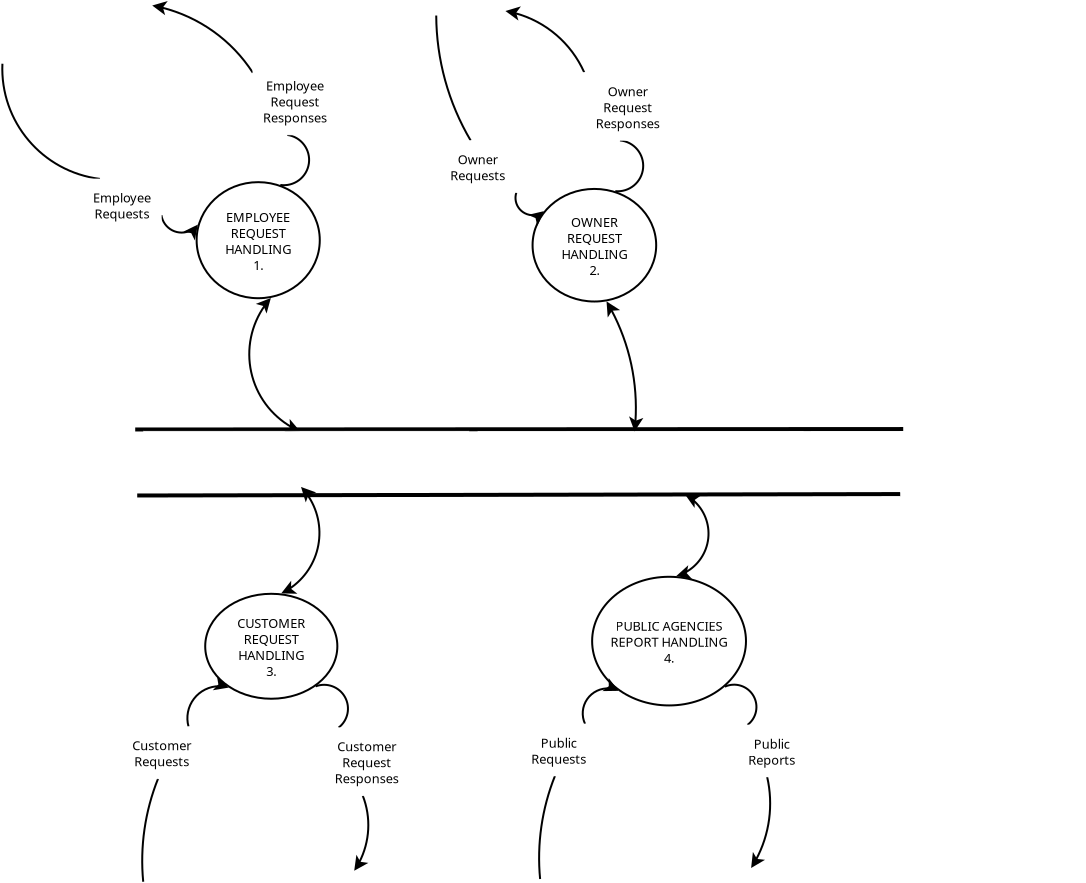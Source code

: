 <?xml version="1.0" encoding="UTF-8"?>
<dia:diagram xmlns:dia="http://www.lysator.liu.se/~alla/dia/">
  <dia:layer name="Baggrund" visible="true" active="true">
    <dia:object type="Flowchart - Ellipse" version="0" id="O0">
      <dia:attribute name="obj_pos">
        <dia:point val="16.82,11.77"/>
      </dia:attribute>
      <dia:attribute name="obj_bb">
        <dia:rectangle val="16.77,11.72;23.027,17.623"/>
      </dia:attribute>
      <dia:attribute name="elem_corner">
        <dia:point val="16.82,11.77"/>
      </dia:attribute>
      <dia:attribute name="elem_width">
        <dia:real val="6.157"/>
      </dia:attribute>
      <dia:attribute name="elem_height">
        <dia:real val="5.803"/>
      </dia:attribute>
      <dia:attribute name="show_background">
        <dia:boolean val="true"/>
      </dia:attribute>
      <dia:attribute name="padding">
        <dia:real val="0.354"/>
      </dia:attribute>
      <dia:attribute name="text">
        <dia:composite type="text">
          <dia:attribute name="string">
            <dia:string>#EMPLOYEE
REQUEST
HANDLING
1.#</dia:string>
          </dia:attribute>
          <dia:attribute name="font">
            <dia:font family="sans" style="0" name="Helvetica"/>
          </dia:attribute>
          <dia:attribute name="height">
            <dia:real val="0.8"/>
          </dia:attribute>
          <dia:attribute name="pos">
            <dia:point val="19.898,13.712"/>
          </dia:attribute>
          <dia:attribute name="color">
            <dia:color val="#000000"/>
          </dia:attribute>
          <dia:attribute name="alignment">
            <dia:enum val="1"/>
          </dia:attribute>
        </dia:composite>
      </dia:attribute>
    </dia:object>
    <dia:object type="Flowchart - Ellipse" version="0" id="O1">
      <dia:attribute name="obj_pos">
        <dia:point val="33.617,12.108"/>
      </dia:attribute>
      <dia:attribute name="obj_bb">
        <dia:rectangle val="33.568,12.058;39.849,17.788"/>
      </dia:attribute>
      <dia:attribute name="elem_corner">
        <dia:point val="33.617,12.108"/>
      </dia:attribute>
      <dia:attribute name="elem_width">
        <dia:real val="6.181"/>
      </dia:attribute>
      <dia:attribute name="elem_height">
        <dia:real val="5.63"/>
      </dia:attribute>
      <dia:attribute name="show_background">
        <dia:boolean val="true"/>
      </dia:attribute>
      <dia:attribute name="padding">
        <dia:real val="0.354"/>
      </dia:attribute>
      <dia:attribute name="text">
        <dia:composite type="text">
          <dia:attribute name="string">
            <dia:string>#OWNER
REQUEST
HANDLING
2.#</dia:string>
          </dia:attribute>
          <dia:attribute name="font">
            <dia:font family="sans" style="0" name="Helvetica"/>
          </dia:attribute>
          <dia:attribute name="height">
            <dia:real val="0.8"/>
          </dia:attribute>
          <dia:attribute name="pos">
            <dia:point val="36.708,13.963"/>
          </dia:attribute>
          <dia:attribute name="color">
            <dia:color val="#000000"/>
          </dia:attribute>
          <dia:attribute name="alignment">
            <dia:enum val="1"/>
          </dia:attribute>
        </dia:composite>
      </dia:attribute>
    </dia:object>
    <dia:object type="Standard - Line" version="0" id="O2">
      <dia:attribute name="obj_pos">
        <dia:point val="13.749,24.137"/>
      </dia:attribute>
      <dia:attribute name="obj_bb">
        <dia:rectangle val="13.649,24.014;52.249,24.237"/>
      </dia:attribute>
      <dia:attribute name="conn_endpoints">
        <dia:point val="13.749,24.137"/>
        <dia:point val="52.149,24.114"/>
      </dia:attribute>
      <dia:attribute name="numcp">
        <dia:int val="1"/>
      </dia:attribute>
      <dia:attribute name="line_width">
        <dia:real val="0.2"/>
      </dia:attribute>
    </dia:object>
    <dia:object type="Standard - Line" version="0" id="O3">
      <dia:attribute name="obj_pos">
        <dia:point val="13.849,27.437"/>
      </dia:attribute>
      <dia:attribute name="obj_bb">
        <dia:rectangle val="13.748,27.264;52.099,27.537"/>
      </dia:attribute>
      <dia:attribute name="conn_endpoints">
        <dia:point val="13.849,27.437"/>
        <dia:point val="51.999,27.364"/>
      </dia:attribute>
      <dia:attribute name="numcp">
        <dia:int val="1"/>
      </dia:attribute>
      <dia:attribute name="line_width">
        <dia:real val="0.2"/>
      </dia:attribute>
    </dia:object>
    <dia:object type="Standard - Text" version="1" id="O4">
      <dia:attribute name="obj_pos">
        <dia:point val="31.35,26.145"/>
      </dia:attribute>
      <dia:attribute name="obj_bb">
        <dia:rectangle val="31.35,25.015;36.74,26.378"/>
      </dia:attribute>
      <dia:attribute name="text">
        <dia:composite type="text">
          <dia:attribute name="string">
            <dia:string>#DATABASE#</dia:string>
          </dia:attribute>
          <dia:attribute name="font">
            <dia:font family="sans" style="0" name="Helvetica"/>
          </dia:attribute>
          <dia:attribute name="height">
            <dia:real val="1.414"/>
          </dia:attribute>
          <dia:attribute name="pos">
            <dia:point val="31.35,26.145"/>
          </dia:attribute>
          <dia:attribute name="color">
            <dia:color val="#000000"/>
          </dia:attribute>
          <dia:attribute name="alignment">
            <dia:enum val="0"/>
          </dia:attribute>
        </dia:composite>
      </dia:attribute>
      <dia:attribute name="valign">
        <dia:enum val="3"/>
      </dia:attribute>
    </dia:object>
    <dia:object type="Flowchart - Ellipse" version="0" id="O5">
      <dia:attribute name="obj_pos">
        <dia:point val="17.249,32.352"/>
      </dia:attribute>
      <dia:attribute name="obj_bb">
        <dia:rectangle val="17.199,32.302;23.905,37.65"/>
      </dia:attribute>
      <dia:attribute name="elem_corner">
        <dia:point val="17.249,32.352"/>
      </dia:attribute>
      <dia:attribute name="elem_width">
        <dia:real val="6.607"/>
      </dia:attribute>
      <dia:attribute name="elem_height">
        <dia:real val="5.248"/>
      </dia:attribute>
      <dia:attribute name="show_background">
        <dia:boolean val="true"/>
      </dia:attribute>
      <dia:attribute name="padding">
        <dia:real val="0.354"/>
      </dia:attribute>
      <dia:attribute name="text">
        <dia:composite type="text">
          <dia:attribute name="string">
            <dia:string>#CUSTOMER
REQUEST
HANDLING
3.#</dia:string>
          </dia:attribute>
          <dia:attribute name="font">
            <dia:font family="sans" style="0" name="Helvetica"/>
          </dia:attribute>
          <dia:attribute name="height">
            <dia:real val="0.8"/>
          </dia:attribute>
          <dia:attribute name="pos">
            <dia:point val="20.552,34.016"/>
          </dia:attribute>
          <dia:attribute name="color">
            <dia:color val="#000000"/>
          </dia:attribute>
          <dia:attribute name="alignment">
            <dia:enum val="1"/>
          </dia:attribute>
        </dia:composite>
      </dia:attribute>
    </dia:object>
    <dia:object type="Standard - Arc" version="0" id="O6">
      <dia:attribute name="obj_pos">
        <dia:point val="19.898,14.672"/>
      </dia:attribute>
      <dia:attribute name="obj_bb">
        <dia:rectangle val="19.107,14.612;22.358,25.68"/>
      </dia:attribute>
      <dia:attribute name="conn_endpoints">
        <dia:point val="19.898,14.672"/>
        <dia:point val="22.298,25.62"/>
      </dia:attribute>
      <dia:attribute name="curve_distance">
        <dia:real val="1.754"/>
      </dia:attribute>
      <dia:attribute name="line_width">
        <dia:real val="0.1"/>
      </dia:attribute>
      <dia:attribute name="start_arrow">
        <dia:enum val="22"/>
      </dia:attribute>
      <dia:attribute name="start_arrow_length">
        <dia:real val="0.5"/>
      </dia:attribute>
      <dia:attribute name="start_arrow_width">
        <dia:real val="0.5"/>
      </dia:attribute>
      <dia:attribute name="end_arrow">
        <dia:enum val="22"/>
      </dia:attribute>
      <dia:attribute name="end_arrow_length">
        <dia:real val="0.5"/>
      </dia:attribute>
      <dia:attribute name="end_arrow_width">
        <dia:real val="0.5"/>
      </dia:attribute>
      <dia:connections>
        <dia:connection handle="0" to="O0" connection="16"/>
        <dia:connection handle="1" to="O7" connection="16"/>
      </dia:connections>
    </dia:object>
    <dia:object type="Flowchart - Box" version="0" id="O7">
      <dia:attribute name="obj_pos">
        <dia:point val="14.174,24.23"/>
      </dia:attribute>
      <dia:attribute name="obj_bb">
        <dia:rectangle val="14.174,24.23;30.422,27.011"/>
      </dia:attribute>
      <dia:attribute name="elem_corner">
        <dia:point val="14.174,24.23"/>
      </dia:attribute>
      <dia:attribute name="elem_width">
        <dia:real val="16.249"/>
      </dia:attribute>
      <dia:attribute name="elem_height">
        <dia:real val="2.781"/>
      </dia:attribute>
      <dia:attribute name="border_width">
        <dia:real val="1.175e-038"/>
      </dia:attribute>
      <dia:attribute name="border_color">
        <dia:color val="#ffffff"/>
      </dia:attribute>
      <dia:attribute name="show_background">
        <dia:boolean val="false"/>
      </dia:attribute>
      <dia:attribute name="line_style">
        <dia:enum val="4"/>
      </dia:attribute>
      <dia:attribute name="dashlength">
        <dia:real val="0"/>
      </dia:attribute>
      <dia:attribute name="padding">
        <dia:real val="0.5"/>
      </dia:attribute>
      <dia:attribute name="text">
        <dia:composite type="text">
          <dia:attribute name="string">
            <dia:string>##</dia:string>
          </dia:attribute>
          <dia:attribute name="font">
            <dia:font family="sans" style="0" name="Helvetica"/>
          </dia:attribute>
          <dia:attribute name="height">
            <dia:real val="0.8"/>
          </dia:attribute>
          <dia:attribute name="pos">
            <dia:point val="22.298,25.86"/>
          </dia:attribute>
          <dia:attribute name="color">
            <dia:color val="#ffffff"/>
          </dia:attribute>
          <dia:attribute name="alignment">
            <dia:enum val="1"/>
          </dia:attribute>
        </dia:composite>
      </dia:attribute>
    </dia:object>
    <dia:object type="Flowchart - Box" version="0" id="O8">
      <dia:attribute name="obj_pos">
        <dia:point val="30.892,24.236"/>
      </dia:attribute>
      <dia:attribute name="obj_bb">
        <dia:rectangle val="30.892,24.236;47.141,27.017"/>
      </dia:attribute>
      <dia:attribute name="elem_corner">
        <dia:point val="30.892,24.236"/>
      </dia:attribute>
      <dia:attribute name="elem_width">
        <dia:real val="16.249"/>
      </dia:attribute>
      <dia:attribute name="elem_height">
        <dia:real val="2.781"/>
      </dia:attribute>
      <dia:attribute name="border_width">
        <dia:real val="1.175e-038"/>
      </dia:attribute>
      <dia:attribute name="border_color">
        <dia:color val="#ffffff"/>
      </dia:attribute>
      <dia:attribute name="show_background">
        <dia:boolean val="false"/>
      </dia:attribute>
      <dia:attribute name="line_style">
        <dia:enum val="4"/>
      </dia:attribute>
      <dia:attribute name="dashlength">
        <dia:real val="0"/>
      </dia:attribute>
      <dia:attribute name="padding">
        <dia:real val="0.5"/>
      </dia:attribute>
      <dia:attribute name="text">
        <dia:composite type="text">
          <dia:attribute name="string">
            <dia:string>##</dia:string>
          </dia:attribute>
          <dia:attribute name="font">
            <dia:font family="sans" style="0" name="Helvetica"/>
          </dia:attribute>
          <dia:attribute name="height">
            <dia:real val="0.8"/>
          </dia:attribute>
          <dia:attribute name="pos">
            <dia:point val="39.017,25.867"/>
          </dia:attribute>
          <dia:attribute name="color">
            <dia:color val="#000000"/>
          </dia:attribute>
          <dia:attribute name="alignment">
            <dia:enum val="1"/>
          </dia:attribute>
        </dia:composite>
      </dia:attribute>
    </dia:object>
    <dia:object type="Flowchart - Box" version="0" id="O9">
      <dia:attribute name="obj_pos">
        <dia:point val="47.561,24.247"/>
      </dia:attribute>
      <dia:attribute name="obj_bb">
        <dia:rectangle val="47.561,24.247;61.284,27.028"/>
      </dia:attribute>
      <dia:attribute name="elem_corner">
        <dia:point val="47.561,24.247"/>
      </dia:attribute>
      <dia:attribute name="elem_width">
        <dia:real val="13.723"/>
      </dia:attribute>
      <dia:attribute name="elem_height">
        <dia:real val="2.781"/>
      </dia:attribute>
      <dia:attribute name="border_width">
        <dia:real val="1.175e-038"/>
      </dia:attribute>
      <dia:attribute name="border_color">
        <dia:color val="#ffffff"/>
      </dia:attribute>
      <dia:attribute name="show_background">
        <dia:boolean val="false"/>
      </dia:attribute>
      <dia:attribute name="line_style">
        <dia:enum val="4"/>
      </dia:attribute>
      <dia:attribute name="dashlength">
        <dia:real val="0"/>
      </dia:attribute>
      <dia:attribute name="padding">
        <dia:real val="0.5"/>
      </dia:attribute>
      <dia:attribute name="text">
        <dia:composite type="text">
          <dia:attribute name="string">
            <dia:string>##</dia:string>
          </dia:attribute>
          <dia:attribute name="font">
            <dia:font family="sans" style="0" name="Helvetica"/>
          </dia:attribute>
          <dia:attribute name="height">
            <dia:real val="0.8"/>
          </dia:attribute>
          <dia:attribute name="pos">
            <dia:point val="54.422,25.878"/>
          </dia:attribute>
          <dia:attribute name="color">
            <dia:color val="#000000"/>
          </dia:attribute>
          <dia:attribute name="alignment">
            <dia:enum val="1"/>
          </dia:attribute>
        </dia:composite>
      </dia:attribute>
    </dia:object>
    <dia:object type="Standard - Arc" version="0" id="O10">
      <dia:attribute name="obj_pos">
        <dia:point val="36.708,14.923"/>
      </dia:attribute>
      <dia:attribute name="obj_bb">
        <dia:rectangle val="36.649,14.863;39.369,25.686"/>
      </dia:attribute>
      <dia:attribute name="conn_endpoints">
        <dia:point val="36.708,14.923"/>
        <dia:point val="39.017,25.627"/>
      </dia:attribute>
      <dia:attribute name="curve_distance">
        <dia:real val="-0.546"/>
      </dia:attribute>
      <dia:attribute name="line_width">
        <dia:real val="0.1"/>
      </dia:attribute>
      <dia:attribute name="start_arrow">
        <dia:enum val="22"/>
      </dia:attribute>
      <dia:attribute name="start_arrow_length">
        <dia:real val="0.5"/>
      </dia:attribute>
      <dia:attribute name="start_arrow_width">
        <dia:real val="0.5"/>
      </dia:attribute>
      <dia:attribute name="end_arrow">
        <dia:enum val="22"/>
      </dia:attribute>
      <dia:attribute name="end_arrow_length">
        <dia:real val="0.5"/>
      </dia:attribute>
      <dia:attribute name="end_arrow_width">
        <dia:real val="0.5"/>
      </dia:attribute>
      <dia:connections>
        <dia:connection handle="0" to="O1" connection="16"/>
        <dia:connection handle="1" to="O8" connection="16"/>
      </dia:connections>
    </dia:object>
    <dia:object type="Standard - Arc" version="0" id="O11">
      <dia:attribute name="obj_pos">
        <dia:point val="22.298,25.62"/>
      </dia:attribute>
      <dia:attribute name="obj_bb">
        <dia:rectangle val="20.494,25.562;22.987,35.035"/>
      </dia:attribute>
      <dia:attribute name="conn_endpoints">
        <dia:point val="22.298,25.62"/>
        <dia:point val="20.552,34.976"/>
      </dia:attribute>
      <dia:attribute name="curve_distance">
        <dia:real val="-1.385"/>
      </dia:attribute>
      <dia:attribute name="line_width">
        <dia:real val="0.1"/>
      </dia:attribute>
      <dia:attribute name="start_arrow">
        <dia:enum val="22"/>
      </dia:attribute>
      <dia:attribute name="start_arrow_length">
        <dia:real val="0.5"/>
      </dia:attribute>
      <dia:attribute name="start_arrow_width">
        <dia:real val="0.5"/>
      </dia:attribute>
      <dia:attribute name="end_arrow">
        <dia:enum val="22"/>
      </dia:attribute>
      <dia:attribute name="end_arrow_length">
        <dia:real val="0.5"/>
      </dia:attribute>
      <dia:attribute name="end_arrow_width">
        <dia:real val="0.5"/>
      </dia:attribute>
      <dia:connections>
        <dia:connection handle="0" to="O7" connection="16"/>
        <dia:connection handle="1" to="O5" connection="16"/>
      </dia:connections>
    </dia:object>
    <dia:object type="Standard - Arc" version="0" id="O12">
      <dia:attribute name="obj_pos">
        <dia:point val="19.898,14.672"/>
      </dia:attribute>
      <dia:attribute name="obj_bb">
        <dia:rectangle val="19.837,7.647;22.468,14.733"/>
      </dia:attribute>
      <dia:attribute name="conn_endpoints">
        <dia:point val="19.898,14.672"/>
        <dia:point val="21.738,7.708"/>
      </dia:attribute>
      <dia:attribute name="curve_distance">
        <dia:real val="1.479"/>
      </dia:attribute>
      <dia:attribute name="line_width">
        <dia:real val="0.1"/>
      </dia:attribute>
      <dia:connections>
        <dia:connection handle="0" to="O0" connection="16"/>
        <dia:connection handle="1" to="O14" connection="16"/>
      </dia:connections>
    </dia:object>
    <dia:object type="Standard - Arc" version="0" id="O13">
      <dia:attribute name="obj_pos">
        <dia:point val="21.738,7.708"/>
      </dia:attribute>
      <dia:attribute name="obj_bb">
        <dia:rectangle val="14.531,2.805;21.808,7.777"/>
      </dia:attribute>
      <dia:attribute name="conn_endpoints">
        <dia:point val="21.738,7.708"/>
        <dia:point val="14.6,2.938"/>
      </dia:attribute>
      <dia:attribute name="curve_distance">
        <dia:real val="0.626"/>
      </dia:attribute>
      <dia:attribute name="end_arrow">
        <dia:enum val="22"/>
      </dia:attribute>
      <dia:attribute name="end_arrow_length">
        <dia:real val="0.5"/>
      </dia:attribute>
      <dia:attribute name="end_arrow_width">
        <dia:real val="0.5"/>
      </dia:attribute>
      <dia:connections>
        <dia:connection handle="0" to="O14" connection="16"/>
      </dia:connections>
    </dia:object>
    <dia:object type="Flowchart - Box" version="0" id="O14">
      <dia:attribute name="obj_pos">
        <dia:point val="19.744,6.008"/>
      </dia:attribute>
      <dia:attribute name="obj_bb">
        <dia:rectangle val="19.744,6.008;23.732,9.408"/>
      </dia:attribute>
      <dia:attribute name="elem_corner">
        <dia:point val="19.744,6.008"/>
      </dia:attribute>
      <dia:attribute name="elem_width">
        <dia:real val="3.987"/>
      </dia:attribute>
      <dia:attribute name="elem_height">
        <dia:real val="3.4"/>
      </dia:attribute>
      <dia:attribute name="border_width">
        <dia:real val="1.175e-038"/>
      </dia:attribute>
      <dia:attribute name="border_color">
        <dia:color val="#ffffff"/>
      </dia:attribute>
      <dia:attribute name="show_background">
        <dia:boolean val="false"/>
      </dia:attribute>
      <dia:attribute name="line_style">
        <dia:enum val="4"/>
      </dia:attribute>
      <dia:attribute name="dashlength">
        <dia:real val="0"/>
      </dia:attribute>
      <dia:attribute name="padding">
        <dia:real val="0.5"/>
      </dia:attribute>
      <dia:attribute name="text">
        <dia:composite type="text">
          <dia:attribute name="string">
            <dia:string>#Employee
Request
Responses#</dia:string>
          </dia:attribute>
          <dia:attribute name="font">
            <dia:font family="sans" style="0" name="Helvetica"/>
          </dia:attribute>
          <dia:attribute name="height">
            <dia:real val="0.8"/>
          </dia:attribute>
          <dia:attribute name="pos">
            <dia:point val="21.738,7.148"/>
          </dia:attribute>
          <dia:attribute name="color">
            <dia:color val="#000000"/>
          </dia:attribute>
          <dia:attribute name="alignment">
            <dia:enum val="1"/>
          </dia:attribute>
        </dia:composite>
      </dia:attribute>
    </dia:object>
    <dia:object type="Standard - Arc" version="0" id="O15">
      <dia:attribute name="obj_pos">
        <dia:point val="7.109,5.849"/>
      </dia:attribute>
      <dia:attribute name="obj_bb">
        <dia:rectangle val="7.039,5.779;13.162,12.978"/>
      </dia:attribute>
      <dia:attribute name="conn_endpoints">
        <dia:point val="7.109,5.849"/>
        <dia:point val="13.092,12.908"/>
      </dia:attribute>
      <dia:attribute name="curve_distance">
        <dia:real val="1.479"/>
      </dia:attribute>
      <dia:attribute name="line_width">
        <dia:real val="0.1"/>
      </dia:attribute>
      <dia:connections>
        <dia:connection handle="1" to="O17" connection="16"/>
      </dia:connections>
    </dia:object>
    <dia:object type="Standard - Arc" version="0" id="O16">
      <dia:attribute name="obj_pos">
        <dia:point val="13.092,12.908"/>
      </dia:attribute>
      <dia:attribute name="obj_bb">
        <dia:rectangle val="13.031,12.847;19.959,15.103"/>
      </dia:attribute>
      <dia:attribute name="conn_endpoints">
        <dia:point val="13.092,12.908"/>
        <dia:point val="19.898,14.672"/>
      </dia:attribute>
      <dia:attribute name="curve_distance">
        <dia:real val="0.626"/>
      </dia:attribute>
      <dia:attribute name="end_arrow">
        <dia:enum val="22"/>
      </dia:attribute>
      <dia:attribute name="end_arrow_length">
        <dia:real val="0.5"/>
      </dia:attribute>
      <dia:attribute name="end_arrow_width">
        <dia:real val="0.5"/>
      </dia:attribute>
      <dia:connections>
        <dia:connection handle="0" to="O17" connection="16"/>
        <dia:connection handle="1" to="O0" connection="16"/>
      </dia:connections>
    </dia:object>
    <dia:object type="Flowchart - Box" version="0" id="O17">
      <dia:attribute name="obj_pos">
        <dia:point val="11.2,11.608"/>
      </dia:attribute>
      <dia:attribute name="obj_bb">
        <dia:rectangle val="11.2,11.608;14.983,14.208"/>
      </dia:attribute>
      <dia:attribute name="elem_corner">
        <dia:point val="11.2,11.608"/>
      </dia:attribute>
      <dia:attribute name="elem_width">
        <dia:real val="3.783"/>
      </dia:attribute>
      <dia:attribute name="elem_height">
        <dia:real val="2.6"/>
      </dia:attribute>
      <dia:attribute name="border_width">
        <dia:real val="1.175e-038"/>
      </dia:attribute>
      <dia:attribute name="border_color">
        <dia:color val="#ffffff"/>
      </dia:attribute>
      <dia:attribute name="show_background">
        <dia:boolean val="false"/>
      </dia:attribute>
      <dia:attribute name="line_style">
        <dia:enum val="4"/>
      </dia:attribute>
      <dia:attribute name="dashlength">
        <dia:real val="0"/>
      </dia:attribute>
      <dia:attribute name="padding">
        <dia:real val="0.5"/>
      </dia:attribute>
      <dia:attribute name="text">
        <dia:composite type="text">
          <dia:attribute name="string">
            <dia:string>#Employee
Requests#</dia:string>
          </dia:attribute>
          <dia:attribute name="font">
            <dia:font family="sans" style="0" name="Helvetica"/>
          </dia:attribute>
          <dia:attribute name="height">
            <dia:real val="0.8"/>
          </dia:attribute>
          <dia:attribute name="pos">
            <dia:point val="13.092,12.748"/>
          </dia:attribute>
          <dia:attribute name="color">
            <dia:color val="#000000"/>
          </dia:attribute>
          <dia:attribute name="alignment">
            <dia:enum val="1"/>
          </dia:attribute>
        </dia:composite>
      </dia:attribute>
    </dia:object>
    <dia:object type="Standard - Arc" version="0" id="O18">
      <dia:attribute name="obj_pos">
        <dia:point val="28.8,3.438"/>
      </dia:attribute>
      <dia:attribute name="obj_bb">
        <dia:rectangle val="28.738,3.376;30.942,11.052"/>
      </dia:attribute>
      <dia:attribute name="conn_endpoints">
        <dia:point val="28.8,3.438"/>
        <dia:point val="30.88,10.99"/>
      </dia:attribute>
      <dia:attribute name="curve_distance">
        <dia:real val="0.431"/>
      </dia:attribute>
      <dia:attribute name="line_width">
        <dia:real val="0.1"/>
      </dia:attribute>
      <dia:connections>
        <dia:connection handle="1" to="O20" connection="16"/>
      </dia:connections>
    </dia:object>
    <dia:object type="Standard - Arc" version="0" id="O19">
      <dia:attribute name="obj_pos">
        <dia:point val="30.88,10.99"/>
      </dia:attribute>
      <dia:attribute name="obj_bb">
        <dia:rectangle val="30.811,10.921;36.778,15.101"/>
      </dia:attribute>
      <dia:attribute name="conn_endpoints">
        <dia:point val="30.88,10.99"/>
        <dia:point val="36.708,14.923"/>
      </dia:attribute>
      <dia:attribute name="curve_distance">
        <dia:real val="0.626"/>
      </dia:attribute>
      <dia:attribute name="end_arrow">
        <dia:enum val="22"/>
      </dia:attribute>
      <dia:attribute name="end_arrow_length">
        <dia:real val="0.5"/>
      </dia:attribute>
      <dia:attribute name="end_arrow_width">
        <dia:real val="0.5"/>
      </dia:attribute>
      <dia:connections>
        <dia:connection handle="0" to="O20" connection="16"/>
        <dia:connection handle="1" to="O1" connection="16"/>
      </dia:connections>
    </dia:object>
    <dia:object type="Flowchart - Box" version="0" id="O20">
      <dia:attribute name="obj_pos">
        <dia:point val="28.169,9.69"/>
      </dia:attribute>
      <dia:attribute name="obj_bb">
        <dia:rectangle val="28.169,9.69;33.591,12.29"/>
      </dia:attribute>
      <dia:attribute name="elem_corner">
        <dia:point val="28.169,9.69"/>
      </dia:attribute>
      <dia:attribute name="elem_width">
        <dia:real val="5.423"/>
      </dia:attribute>
      <dia:attribute name="elem_height">
        <dia:real val="2.6"/>
      </dia:attribute>
      <dia:attribute name="border_width">
        <dia:real val="1.175e-038"/>
      </dia:attribute>
      <dia:attribute name="border_color">
        <dia:color val="#ffffff"/>
      </dia:attribute>
      <dia:attribute name="show_background">
        <dia:boolean val="false"/>
      </dia:attribute>
      <dia:attribute name="line_style">
        <dia:enum val="4"/>
      </dia:attribute>
      <dia:attribute name="dashlength">
        <dia:real val="0"/>
      </dia:attribute>
      <dia:attribute name="padding">
        <dia:real val="0.5"/>
      </dia:attribute>
      <dia:attribute name="text">
        <dia:composite type="text">
          <dia:attribute name="string">
            <dia:string>#Owner
Requests#</dia:string>
          </dia:attribute>
          <dia:attribute name="font">
            <dia:font family="sans" style="0" name="Helvetica"/>
          </dia:attribute>
          <dia:attribute name="height">
            <dia:real val="0.8"/>
          </dia:attribute>
          <dia:attribute name="pos">
            <dia:point val="30.88,10.83"/>
          </dia:attribute>
          <dia:attribute name="color">
            <dia:color val="#000000"/>
          </dia:attribute>
          <dia:attribute name="alignment">
            <dia:enum val="1"/>
          </dia:attribute>
        </dia:composite>
      </dia:attribute>
    </dia:object>
    <dia:object type="Standard - Arc" version="0" id="O21">
      <dia:attribute name="obj_pos">
        <dia:point val="36.708,14.923"/>
      </dia:attribute>
      <dia:attribute name="obj_bb">
        <dia:rectangle val="36.648,7.924;39.172,14.983"/>
      </dia:attribute>
      <dia:attribute name="conn_endpoints">
        <dia:point val="36.708,14.923"/>
        <dia:point val="38.378,7.984"/>
      </dia:attribute>
      <dia:attribute name="curve_distance">
        <dia:real val="1.479"/>
      </dia:attribute>
      <dia:attribute name="line_width">
        <dia:real val="0.1"/>
      </dia:attribute>
      <dia:connections>
        <dia:connection handle="0" to="O1" connection="16"/>
        <dia:connection handle="1" to="O23" connection="16"/>
      </dia:connections>
    </dia:object>
    <dia:object type="Standard - Arc" version="0" id="O22">
      <dia:attribute name="obj_pos">
        <dia:point val="38.378,7.984"/>
      </dia:attribute>
      <dia:attribute name="obj_bb">
        <dia:rectangle val="32.19,3.112;38.449,8.054"/>
      </dia:attribute>
      <dia:attribute name="conn_endpoints">
        <dia:point val="38.378,7.984"/>
        <dia:point val="32.26,3.213"/>
      </dia:attribute>
      <dia:attribute name="curve_distance">
        <dia:real val="0.626"/>
      </dia:attribute>
      <dia:attribute name="end_arrow">
        <dia:enum val="22"/>
      </dia:attribute>
      <dia:attribute name="end_arrow_length">
        <dia:real val="0.5"/>
      </dia:attribute>
      <dia:attribute name="end_arrow_width">
        <dia:real val="0.5"/>
      </dia:attribute>
      <dia:connections>
        <dia:connection handle="0" to="O23" connection="16"/>
      </dia:connections>
    </dia:object>
    <dia:object type="Flowchart - Box" version="0" id="O23">
      <dia:attribute name="obj_pos">
        <dia:point val="35.81,6.284"/>
      </dia:attribute>
      <dia:attribute name="obj_bb">
        <dia:rectangle val="35.81,6.284;40.947,9.684"/>
      </dia:attribute>
      <dia:attribute name="elem_corner">
        <dia:point val="35.81,6.284"/>
      </dia:attribute>
      <dia:attribute name="elem_width">
        <dia:real val="5.138"/>
      </dia:attribute>
      <dia:attribute name="elem_height">
        <dia:real val="3.4"/>
      </dia:attribute>
      <dia:attribute name="border_width">
        <dia:real val="1.175e-038"/>
      </dia:attribute>
      <dia:attribute name="border_color">
        <dia:color val="#ffffff"/>
      </dia:attribute>
      <dia:attribute name="show_background">
        <dia:boolean val="false"/>
      </dia:attribute>
      <dia:attribute name="line_style">
        <dia:enum val="4"/>
      </dia:attribute>
      <dia:attribute name="dashlength">
        <dia:real val="0"/>
      </dia:attribute>
      <dia:attribute name="padding">
        <dia:real val="0.5"/>
      </dia:attribute>
      <dia:attribute name="text">
        <dia:composite type="text">
          <dia:attribute name="string">
            <dia:string>#Owner
Request
Responses#</dia:string>
          </dia:attribute>
          <dia:attribute name="font">
            <dia:font family="sans" style="0" name="Helvetica"/>
          </dia:attribute>
          <dia:attribute name="height">
            <dia:real val="0.8"/>
          </dia:attribute>
          <dia:attribute name="pos">
            <dia:point val="38.378,7.424"/>
          </dia:attribute>
          <dia:attribute name="color">
            <dia:color val="#000000"/>
          </dia:attribute>
          <dia:attribute name="alignment">
            <dia:enum val="1"/>
          </dia:attribute>
        </dia:composite>
      </dia:attribute>
    </dia:object>
    <dia:object type="Standard - Arc" version="0" id="O24">
      <dia:attribute name="obj_pos">
        <dia:point val="20.552,34.976"/>
      </dia:attribute>
      <dia:attribute name="obj_bb">
        <dia:rectangle val="20.482,34.906;25.39,40.817"/>
      </dia:attribute>
      <dia:attribute name="conn_endpoints">
        <dia:point val="20.552,34.976"/>
        <dia:point val="25.32,40.746"/>
      </dia:attribute>
      <dia:attribute name="curve_distance">
        <dia:real val="-1.242"/>
      </dia:attribute>
      <dia:attribute name="line_width">
        <dia:real val="0.1"/>
      </dia:attribute>
      <dia:connections>
        <dia:connection handle="0" to="O5" connection="16"/>
        <dia:connection handle="1" to="O26" connection="16"/>
      </dia:connections>
    </dia:object>
    <dia:object type="Standard - Arc" version="0" id="O25">
      <dia:attribute name="obj_pos">
        <dia:point val="25.32,40.746"/>
      </dia:attribute>
      <dia:attribute name="obj_bb">
        <dia:rectangle val="24.643,40.691;25.579,46.255"/>
      </dia:attribute>
      <dia:attribute name="conn_endpoints">
        <dia:point val="25.32,40.746"/>
        <dia:point val="24.699,46.2"/>
      </dia:attribute>
      <dia:attribute name="curve_distance">
        <dia:real val="-0.469"/>
      </dia:attribute>
      <dia:attribute name="end_arrow">
        <dia:enum val="22"/>
      </dia:attribute>
      <dia:attribute name="end_arrow_length">
        <dia:real val="0.5"/>
      </dia:attribute>
      <dia:attribute name="end_arrow_width">
        <dia:real val="0.5"/>
      </dia:attribute>
      <dia:connections>
        <dia:connection handle="0" to="O26" connection="16"/>
      </dia:connections>
    </dia:object>
    <dia:object type="Flowchart - Box" version="0" id="O26">
      <dia:attribute name="obj_pos">
        <dia:point val="22.33,39.046"/>
      </dia:attribute>
      <dia:attribute name="obj_bb">
        <dia:rectangle val="22.33,39.046;28.31,42.446"/>
      </dia:attribute>
      <dia:attribute name="elem_corner">
        <dia:point val="22.33,39.046"/>
      </dia:attribute>
      <dia:attribute name="elem_width">
        <dia:real val="5.98"/>
      </dia:attribute>
      <dia:attribute name="elem_height">
        <dia:real val="3.4"/>
      </dia:attribute>
      <dia:attribute name="border_width">
        <dia:real val="1.175e-038"/>
      </dia:attribute>
      <dia:attribute name="border_color">
        <dia:color val="#ffffff"/>
      </dia:attribute>
      <dia:attribute name="show_background">
        <dia:boolean val="false"/>
      </dia:attribute>
      <dia:attribute name="line_style">
        <dia:enum val="4"/>
      </dia:attribute>
      <dia:attribute name="dashlength">
        <dia:real val="0"/>
      </dia:attribute>
      <dia:attribute name="padding">
        <dia:real val="0.5"/>
      </dia:attribute>
      <dia:attribute name="text">
        <dia:composite type="text">
          <dia:attribute name="string">
            <dia:string>#Customer
Request
Responses#</dia:string>
          </dia:attribute>
          <dia:attribute name="font">
            <dia:font family="sans" style="0" name="Helvetica"/>
          </dia:attribute>
          <dia:attribute name="height">
            <dia:real val="0.8"/>
          </dia:attribute>
          <dia:attribute name="pos">
            <dia:point val="25.32,40.186"/>
          </dia:attribute>
          <dia:attribute name="color">
            <dia:color val="#000000"/>
          </dia:attribute>
          <dia:attribute name="alignment">
            <dia:enum val="1"/>
          </dia:attribute>
        </dia:composite>
      </dia:attribute>
    </dia:object>
    <dia:object type="Standard - Arc" version="0" id="O27">
      <dia:attribute name="obj_pos">
        <dia:point val="14.149,46.75"/>
      </dia:attribute>
      <dia:attribute name="obj_bb">
        <dia:rectangle val="14.08,40.24;15.135,46.807"/>
      </dia:attribute>
      <dia:attribute name="conn_endpoints">
        <dia:point val="14.149,46.75"/>
        <dia:point val="15.079,40.296"/>
      </dia:attribute>
      <dia:attribute name="curve_distance">
        <dia:real val="-0.311"/>
      </dia:attribute>
      <dia:attribute name="line_width">
        <dia:real val="0.1"/>
      </dia:attribute>
      <dia:connections>
        <dia:connection handle="1" to="O29" connection="16"/>
      </dia:connections>
    </dia:object>
    <dia:object type="Standard - Arc" version="0" id="O28">
      <dia:attribute name="obj_pos">
        <dia:point val="15.079,40.296"/>
      </dia:attribute>
      <dia:attribute name="obj_bb">
        <dia:rectangle val="15.008,34.876;20.623,40.367"/>
      </dia:attribute>
      <dia:attribute name="conn_endpoints">
        <dia:point val="15.079,40.296"/>
        <dia:point val="20.552,34.976"/>
      </dia:attribute>
      <dia:attribute name="curve_distance">
        <dia:real val="-0.83"/>
      </dia:attribute>
      <dia:attribute name="end_arrow">
        <dia:enum val="22"/>
      </dia:attribute>
      <dia:attribute name="end_arrow_length">
        <dia:real val="0.5"/>
      </dia:attribute>
      <dia:attribute name="end_arrow_width">
        <dia:real val="0.5"/>
      </dia:attribute>
      <dia:connections>
        <dia:connection handle="0" to="O29" connection="16"/>
        <dia:connection handle="1" to="O5" connection="16"/>
      </dia:connections>
    </dia:object>
    <dia:object type="Flowchart - Box" version="0" id="O29">
      <dia:attribute name="obj_pos">
        <dia:point val="11.946,38.996"/>
      </dia:attribute>
      <dia:attribute name="obj_bb">
        <dia:rectangle val="11.946,38.996;18.211,41.596"/>
      </dia:attribute>
      <dia:attribute name="elem_corner">
        <dia:point val="11.946,38.996"/>
      </dia:attribute>
      <dia:attribute name="elem_width">
        <dia:real val="6.265"/>
      </dia:attribute>
      <dia:attribute name="elem_height">
        <dia:real val="2.6"/>
      </dia:attribute>
      <dia:attribute name="border_width">
        <dia:real val="1.175e-038"/>
      </dia:attribute>
      <dia:attribute name="border_color">
        <dia:color val="#ffffff"/>
      </dia:attribute>
      <dia:attribute name="show_background">
        <dia:boolean val="false"/>
      </dia:attribute>
      <dia:attribute name="line_style">
        <dia:enum val="4"/>
      </dia:attribute>
      <dia:attribute name="dashlength">
        <dia:real val="0"/>
      </dia:attribute>
      <dia:attribute name="padding">
        <dia:real val="0.5"/>
      </dia:attribute>
      <dia:attribute name="text">
        <dia:composite type="text">
          <dia:attribute name="string">
            <dia:string>#Customer
Requests#</dia:string>
          </dia:attribute>
          <dia:attribute name="font">
            <dia:font family="sans" style="0" name="Helvetica"/>
          </dia:attribute>
          <dia:attribute name="height">
            <dia:real val="0.8"/>
          </dia:attribute>
          <dia:attribute name="pos">
            <dia:point val="15.079,40.136"/>
          </dia:attribute>
          <dia:attribute name="color">
            <dia:color val="#000000"/>
          </dia:attribute>
          <dia:attribute name="alignment">
            <dia:enum val="1"/>
          </dia:attribute>
        </dia:composite>
      </dia:attribute>
    </dia:object>
    <dia:object type="Flowchart - Ellipse" version="0" id="O30">
      <dia:attribute name="obj_pos">
        <dia:point val="36.708,31.596"/>
      </dia:attribute>
      <dia:attribute name="obj_bb">
        <dia:rectangle val="36.658,31.546;44.224,37.89"/>
      </dia:attribute>
      <dia:attribute name="elem_corner">
        <dia:point val="36.708,31.596"/>
      </dia:attribute>
      <dia:attribute name="elem_width">
        <dia:real val="7.467"/>
      </dia:attribute>
      <dia:attribute name="elem_height">
        <dia:real val="6.244"/>
      </dia:attribute>
      <dia:attribute name="show_background">
        <dia:boolean val="true"/>
      </dia:attribute>
      <dia:attribute name="padding">
        <dia:real val="0.354"/>
      </dia:attribute>
      <dia:attribute name="text">
        <dia:composite type="text">
          <dia:attribute name="string">
            <dia:string>#PUBLIC AGENCIES
REPORT HANDLING
4.#</dia:string>
          </dia:attribute>
          <dia:attribute name="font">
            <dia:font family="sans" style="0" name="Helvetica"/>
          </dia:attribute>
          <dia:attribute name="height">
            <dia:real val="0.8"/>
          </dia:attribute>
          <dia:attribute name="pos">
            <dia:point val="40.441,34.158"/>
          </dia:attribute>
          <dia:attribute name="color">
            <dia:color val="#000000"/>
          </dia:attribute>
          <dia:attribute name="alignment">
            <dia:enum val="1"/>
          </dia:attribute>
        </dia:composite>
      </dia:attribute>
    </dia:object>
    <dia:object type="Standard - Arc" version="0" id="O31">
      <dia:attribute name="obj_pos">
        <dia:point val="41.249,27.4"/>
      </dia:attribute>
      <dia:attribute name="obj_bb">
        <dia:rectangle val="40.386,27.345;42.305,34.773"/>
      </dia:attribute>
      <dia:attribute name="conn_endpoints">
        <dia:point val="41.249,27.4"/>
        <dia:point val="40.441,34.718"/>
      </dia:attribute>
      <dia:attribute name="curve_distance">
        <dia:real val="-1.385"/>
      </dia:attribute>
      <dia:attribute name="line_width">
        <dia:real val="0.1"/>
      </dia:attribute>
      <dia:attribute name="start_arrow">
        <dia:enum val="22"/>
      </dia:attribute>
      <dia:attribute name="start_arrow_length">
        <dia:real val="0.5"/>
      </dia:attribute>
      <dia:attribute name="start_arrow_width">
        <dia:real val="0.5"/>
      </dia:attribute>
      <dia:attribute name="end_arrow">
        <dia:enum val="22"/>
      </dia:attribute>
      <dia:attribute name="end_arrow_length">
        <dia:real val="0.5"/>
      </dia:attribute>
      <dia:attribute name="end_arrow_width">
        <dia:real val="0.5"/>
      </dia:attribute>
      <dia:connections>
        <dia:connection handle="1" to="O30" connection="16"/>
      </dia:connections>
    </dia:object>
    <dia:object type="Standard - Arc" version="0" id="O32">
      <dia:attribute name="obj_pos">
        <dia:point val="40.441,34.718"/>
      </dia:attribute>
      <dia:attribute name="obj_bb">
        <dia:rectangle val="40.37,34.647;45.646,40.28"/>
      </dia:attribute>
      <dia:attribute name="conn_endpoints">
        <dia:point val="40.441,34.718"/>
        <dia:point val="45.575,40.209"/>
      </dia:attribute>
      <dia:attribute name="curve_distance">
        <dia:real val="-1.242"/>
      </dia:attribute>
      <dia:attribute name="line_width">
        <dia:real val="0.1"/>
      </dia:attribute>
      <dia:connections>
        <dia:connection handle="0" to="O30" connection="16"/>
        <dia:connection handle="1" to="O34" connection="16"/>
      </dia:connections>
    </dia:object>
    <dia:object type="Standard - Arc" version="0" id="O33">
      <dia:attribute name="obj_pos">
        <dia:point val="45.575,40.209"/>
      </dia:attribute>
      <dia:attribute name="obj_bb">
        <dia:rectangle val="44.486,40.151;45.718,46.121"/>
      </dia:attribute>
      <dia:attribute name="conn_endpoints">
        <dia:point val="45.575,40.209"/>
        <dia:point val="44.544,46.063"/>
      </dia:attribute>
      <dia:attribute name="curve_distance">
        <dia:real val="-0.469"/>
      </dia:attribute>
      <dia:attribute name="end_arrow">
        <dia:enum val="22"/>
      </dia:attribute>
      <dia:attribute name="end_arrow_length">
        <dia:real val="0.5"/>
      </dia:attribute>
      <dia:attribute name="end_arrow_width">
        <dia:real val="0.5"/>
      </dia:attribute>
      <dia:connections>
        <dia:connection handle="0" to="O34" connection="16"/>
      </dia:connections>
    </dia:object>
    <dia:object type="Flowchart - Box" version="0" id="O34">
      <dia:attribute name="obj_pos">
        <dia:point val="43.164,38.909"/>
      </dia:attribute>
      <dia:attribute name="obj_bb">
        <dia:rectangle val="43.164,38.909;47.986,41.509"/>
      </dia:attribute>
      <dia:attribute name="elem_corner">
        <dia:point val="43.164,38.909"/>
      </dia:attribute>
      <dia:attribute name="elem_width">
        <dia:real val="4.822"/>
      </dia:attribute>
      <dia:attribute name="elem_height">
        <dia:real val="2.6"/>
      </dia:attribute>
      <dia:attribute name="border_width">
        <dia:real val="1.175e-038"/>
      </dia:attribute>
      <dia:attribute name="border_color">
        <dia:color val="#ffffff"/>
      </dia:attribute>
      <dia:attribute name="show_background">
        <dia:boolean val="false"/>
      </dia:attribute>
      <dia:attribute name="line_style">
        <dia:enum val="4"/>
      </dia:attribute>
      <dia:attribute name="dashlength">
        <dia:real val="0"/>
      </dia:attribute>
      <dia:attribute name="padding">
        <dia:real val="0.5"/>
      </dia:attribute>
      <dia:attribute name="text">
        <dia:composite type="text">
          <dia:attribute name="string">
            <dia:string>#Public
Reports#</dia:string>
          </dia:attribute>
          <dia:attribute name="font">
            <dia:font family="sans" style="0" name="Helvetica"/>
          </dia:attribute>
          <dia:attribute name="height">
            <dia:real val="0.8"/>
          </dia:attribute>
          <dia:attribute name="pos">
            <dia:point val="45.575,40.049"/>
          </dia:attribute>
          <dia:attribute name="color">
            <dia:color val="#000000"/>
          </dia:attribute>
          <dia:attribute name="alignment">
            <dia:enum val="1"/>
          </dia:attribute>
        </dia:composite>
      </dia:attribute>
    </dia:object>
    <dia:object type="Standard - Arc" version="0" id="O35">
      <dia:attribute name="obj_pos">
        <dia:point val="33.994,46.613"/>
      </dia:attribute>
      <dia:attribute name="obj_bb">
        <dia:rectangle val="33.925,40.103;34.98,46.669"/>
      </dia:attribute>
      <dia:attribute name="conn_endpoints">
        <dia:point val="33.994,46.613"/>
        <dia:point val="34.924,40.159"/>
      </dia:attribute>
      <dia:attribute name="curve_distance">
        <dia:real val="-0.311"/>
      </dia:attribute>
      <dia:attribute name="line_width">
        <dia:real val="0.1"/>
      </dia:attribute>
      <dia:connections>
        <dia:connection handle="1" to="O37" connection="16"/>
      </dia:connections>
    </dia:object>
    <dia:object type="Standard - Arc" version="0" id="O36">
      <dia:attribute name="obj_pos">
        <dia:point val="34.924,40.159"/>
      </dia:attribute>
      <dia:attribute name="obj_bb">
        <dia:rectangle val="34.853,34.626;40.512,40.23"/>
      </dia:attribute>
      <dia:attribute name="conn_endpoints">
        <dia:point val="34.924,40.159"/>
        <dia:point val="40.441,34.718"/>
      </dia:attribute>
      <dia:attribute name="curve_distance">
        <dia:real val="-0.83"/>
      </dia:attribute>
      <dia:attribute name="end_arrow">
        <dia:enum val="22"/>
      </dia:attribute>
      <dia:attribute name="end_arrow_length">
        <dia:real val="0.5"/>
      </dia:attribute>
      <dia:attribute name="end_arrow_width">
        <dia:real val="0.5"/>
      </dia:attribute>
      <dia:connections>
        <dia:connection handle="0" to="O37" connection="16"/>
        <dia:connection handle="1" to="O30" connection="16"/>
      </dia:connections>
    </dia:object>
    <dia:object type="Flowchart - Box" version="0" id="O37">
      <dia:attribute name="obj_pos">
        <dia:point val="32.311,38.859"/>
      </dia:attribute>
      <dia:attribute name="obj_bb">
        <dia:rectangle val="32.311,38.859;37.536,41.459"/>
      </dia:attribute>
      <dia:attribute name="elem_corner">
        <dia:point val="32.311,38.859"/>
      </dia:attribute>
      <dia:attribute name="elem_width">
        <dia:real val="5.225"/>
      </dia:attribute>
      <dia:attribute name="elem_height">
        <dia:real val="2.6"/>
      </dia:attribute>
      <dia:attribute name="border_width">
        <dia:real val="1.175e-038"/>
      </dia:attribute>
      <dia:attribute name="border_color">
        <dia:color val="#ffffff"/>
      </dia:attribute>
      <dia:attribute name="show_background">
        <dia:boolean val="false"/>
      </dia:attribute>
      <dia:attribute name="line_style">
        <dia:enum val="4"/>
      </dia:attribute>
      <dia:attribute name="dashlength">
        <dia:real val="0"/>
      </dia:attribute>
      <dia:attribute name="padding">
        <dia:real val="0.5"/>
      </dia:attribute>
      <dia:attribute name="text">
        <dia:composite type="text">
          <dia:attribute name="string">
            <dia:string>#Public
Requests#</dia:string>
          </dia:attribute>
          <dia:attribute name="font">
            <dia:font family="sans" style="0" name="Helvetica"/>
          </dia:attribute>
          <dia:attribute name="height">
            <dia:real val="0.8"/>
          </dia:attribute>
          <dia:attribute name="pos">
            <dia:point val="34.924,39.999"/>
          </dia:attribute>
          <dia:attribute name="color">
            <dia:color val="#000000"/>
          </dia:attribute>
          <dia:attribute name="alignment">
            <dia:enum val="1"/>
          </dia:attribute>
        </dia:composite>
      </dia:attribute>
    </dia:object>
  </dia:layer>
</dia:diagram>
